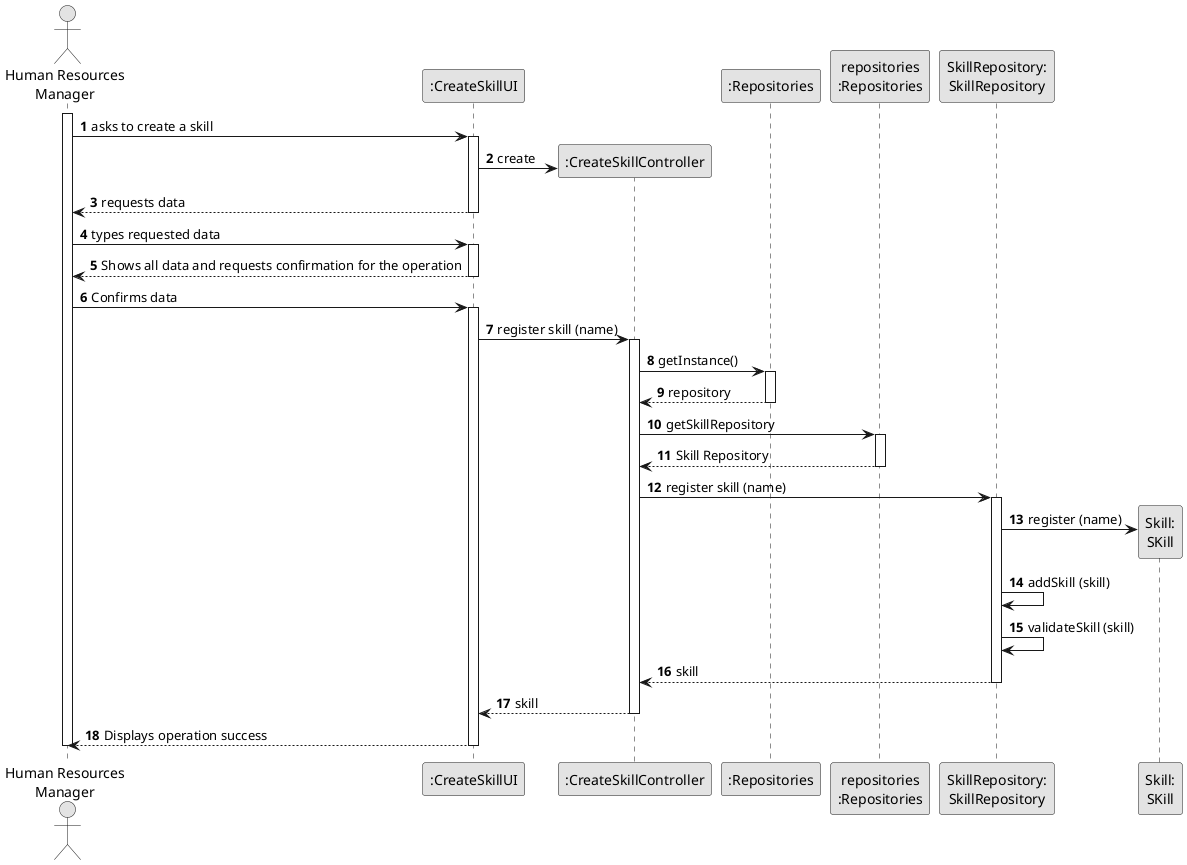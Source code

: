 @startuml
skinparam monochrome true
skinparam packageStyle rectangle
skinparam shadowing false

autonumber

'hide footbox
actor "Human Resources\nManager" as HRM
participant ":CreateSkillUI" as UI
participant ":CreateSkillController" as CTRL
participant ":Repositories" as REP
participant "repositories\n:Repositories" as REPS
participant "SkillRepository:\nSkillRepository" as SkillREP
participant "Skill:\nSKill" as SKILL

activate HRM

    HRM -> UI : asks to create a skill
    activate UI

        UI -> CTRL** : create

    UI --> HRM : requests data
    deactivate UI

    HRM -> UI : types requested data
    activate UI

    UI --> HRM:Shows all data and requests confirmation for the operation
    deactivate UI

    HRM -> UI :Confirms data
    activate UI

        UI -> CTRL : register skill (name)
        activate CTRL

            CTRL -> REP : getInstance()
            activate REP

            REP --> CTRL : repository
            deactivate REP

            CTRL -> REPS : getSkillRepository
            activate REPS

            REPS --> CTRL : Skill Repository
            deactivate REPS

            CTRL -> SkillREP : register skill (name)
            activate SkillREP

            SkillREP -> SKILL** : register (name)

                SkillREP -> SkillREP : addSkill (skill)

                SkillREP -> SkillREP : validateSkill (skill)

            SkillREP --> CTRL : skill
            deactivate SkillREP

        CTRL --> UI : skill
        deactivate CTRL

    UI --> HRM :Displays operation success
    deactivate UI

deactivate HRM


@enduml